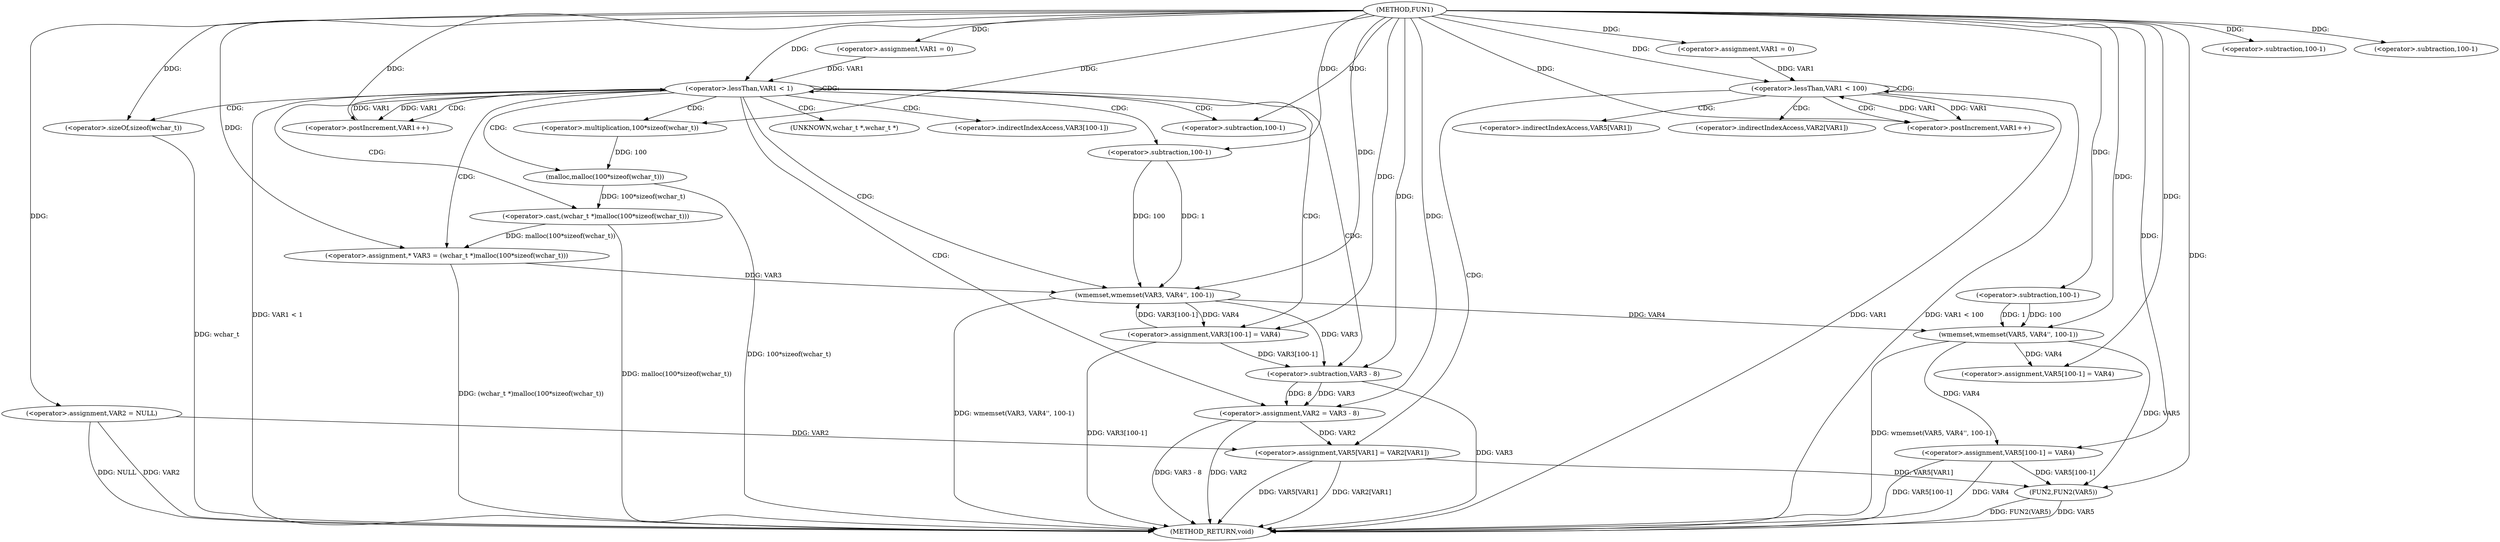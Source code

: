 digraph FUN1 {  
"1000100" [label = "(METHOD,FUN1)" ]
"1000188" [label = "(METHOD_RETURN,void)" ]
"1000104" [label = "(<operator>.assignment,VAR2 = NULL)" ]
"1000108" [label = "(<operator>.assignment,VAR1 = 0)" ]
"1000111" [label = "(<operator>.lessThan,VAR1 < 1)" ]
"1000114" [label = "(<operator>.postIncrement,VAR1++)" ]
"1000119" [label = "(<operator>.assignment,* VAR3 = (wchar_t *)malloc(100*sizeof(wchar_t)))" ]
"1000121" [label = "(<operator>.cast,(wchar_t *)malloc(100*sizeof(wchar_t)))" ]
"1000123" [label = "(malloc,malloc(100*sizeof(wchar_t)))" ]
"1000124" [label = "(<operator>.multiplication,100*sizeof(wchar_t))" ]
"1000126" [label = "(<operator>.sizeOf,sizeof(wchar_t))" ]
"1000128" [label = "(wmemset,wmemset(VAR3, VAR4'', 100-1))" ]
"1000131" [label = "(<operator>.subtraction,100-1)" ]
"1000134" [label = "(<operator>.assignment,VAR3[100-1] = VAR4)" ]
"1000137" [label = "(<operator>.subtraction,100-1)" ]
"1000141" [label = "(<operator>.assignment,VAR2 = VAR3 - 8)" ]
"1000143" [label = "(<operator>.subtraction,VAR3 - 8)" ]
"1000149" [label = "(wmemset,wmemset(VAR5, VAR4'', 100-1))" ]
"1000152" [label = "(<operator>.subtraction,100-1)" ]
"1000155" [label = "(<operator>.assignment,VAR5[100-1] = VAR4)" ]
"1000158" [label = "(<operator>.subtraction,100-1)" ]
"1000163" [label = "(<operator>.assignment,VAR1 = 0)" ]
"1000166" [label = "(<operator>.lessThan,VAR1 < 100)" ]
"1000169" [label = "(<operator>.postIncrement,VAR1++)" ]
"1000172" [label = "(<operator>.assignment,VAR5[VAR1] = VAR2[VAR1])" ]
"1000179" [label = "(<operator>.assignment,VAR5[100-1] = VAR4)" ]
"1000182" [label = "(<operator>.subtraction,100-1)" ]
"1000186" [label = "(FUN2,FUN2(VAR5))" ]
"1000122" [label = "(UNKNOWN,wchar_t *,wchar_t *)" ]
"1000135" [label = "(<operator>.indirectIndexAccess,VAR3[100-1])" ]
"1000173" [label = "(<operator>.indirectIndexAccess,VAR5[VAR1])" ]
"1000176" [label = "(<operator>.indirectIndexAccess,VAR2[VAR1])" ]
  "1000179" -> "1000188"  [ label = "DDG: VAR4"] 
  "1000104" -> "1000188"  [ label = "DDG: VAR2"] 
  "1000166" -> "1000188"  [ label = "DDG: VAR1 < 100"] 
  "1000126" -> "1000188"  [ label = "DDG: wchar_t"] 
  "1000141" -> "1000188"  [ label = "DDG: VAR3 - 8"] 
  "1000128" -> "1000188"  [ label = "DDG: wmemset(VAR3, VAR4'', 100-1)"] 
  "1000111" -> "1000188"  [ label = "DDG: VAR1 < 1"] 
  "1000104" -> "1000188"  [ label = "DDG: NULL"] 
  "1000123" -> "1000188"  [ label = "DDG: 100*sizeof(wchar_t)"] 
  "1000186" -> "1000188"  [ label = "DDG: FUN2(VAR5)"] 
  "1000186" -> "1000188"  [ label = "DDG: VAR5"] 
  "1000141" -> "1000188"  [ label = "DDG: VAR2"] 
  "1000121" -> "1000188"  [ label = "DDG: malloc(100*sizeof(wchar_t))"] 
  "1000143" -> "1000188"  [ label = "DDG: VAR3"] 
  "1000166" -> "1000188"  [ label = "DDG: VAR1"] 
  "1000119" -> "1000188"  [ label = "DDG: (wchar_t *)malloc(100*sizeof(wchar_t))"] 
  "1000179" -> "1000188"  [ label = "DDG: VAR5[100-1]"] 
  "1000149" -> "1000188"  [ label = "DDG: wmemset(VAR5, VAR4'', 100-1)"] 
  "1000172" -> "1000188"  [ label = "DDG: VAR2[VAR1]"] 
  "1000134" -> "1000188"  [ label = "DDG: VAR3[100-1]"] 
  "1000172" -> "1000188"  [ label = "DDG: VAR5[VAR1]"] 
  "1000100" -> "1000104"  [ label = "DDG: "] 
  "1000100" -> "1000108"  [ label = "DDG: "] 
  "1000114" -> "1000111"  [ label = "DDG: VAR1"] 
  "1000108" -> "1000111"  [ label = "DDG: VAR1"] 
  "1000100" -> "1000111"  [ label = "DDG: "] 
  "1000111" -> "1000114"  [ label = "DDG: VAR1"] 
  "1000100" -> "1000114"  [ label = "DDG: "] 
  "1000121" -> "1000119"  [ label = "DDG: malloc(100*sizeof(wchar_t))"] 
  "1000100" -> "1000119"  [ label = "DDG: "] 
  "1000123" -> "1000121"  [ label = "DDG: 100*sizeof(wchar_t)"] 
  "1000124" -> "1000123"  [ label = "DDG: 100"] 
  "1000100" -> "1000124"  [ label = "DDG: "] 
  "1000100" -> "1000126"  [ label = "DDG: "] 
  "1000134" -> "1000128"  [ label = "DDG: VAR3[100-1]"] 
  "1000119" -> "1000128"  [ label = "DDG: VAR3"] 
  "1000100" -> "1000128"  [ label = "DDG: "] 
  "1000131" -> "1000128"  [ label = "DDG: 100"] 
  "1000131" -> "1000128"  [ label = "DDG: 1"] 
  "1000100" -> "1000131"  [ label = "DDG: "] 
  "1000128" -> "1000134"  [ label = "DDG: VAR4"] 
  "1000100" -> "1000134"  [ label = "DDG: "] 
  "1000100" -> "1000137"  [ label = "DDG: "] 
  "1000143" -> "1000141"  [ label = "DDG: VAR3"] 
  "1000143" -> "1000141"  [ label = "DDG: 8"] 
  "1000100" -> "1000141"  [ label = "DDG: "] 
  "1000128" -> "1000143"  [ label = "DDG: VAR3"] 
  "1000134" -> "1000143"  [ label = "DDG: VAR3[100-1]"] 
  "1000100" -> "1000143"  [ label = "DDG: "] 
  "1000100" -> "1000149"  [ label = "DDG: "] 
  "1000128" -> "1000149"  [ label = "DDG: VAR4"] 
  "1000152" -> "1000149"  [ label = "DDG: 100"] 
  "1000152" -> "1000149"  [ label = "DDG: 1"] 
  "1000100" -> "1000152"  [ label = "DDG: "] 
  "1000149" -> "1000155"  [ label = "DDG: VAR4"] 
  "1000100" -> "1000155"  [ label = "DDG: "] 
  "1000100" -> "1000158"  [ label = "DDG: "] 
  "1000100" -> "1000163"  [ label = "DDG: "] 
  "1000163" -> "1000166"  [ label = "DDG: VAR1"] 
  "1000169" -> "1000166"  [ label = "DDG: VAR1"] 
  "1000100" -> "1000166"  [ label = "DDG: "] 
  "1000166" -> "1000169"  [ label = "DDG: VAR1"] 
  "1000100" -> "1000169"  [ label = "DDG: "] 
  "1000141" -> "1000172"  [ label = "DDG: VAR2"] 
  "1000104" -> "1000172"  [ label = "DDG: VAR2"] 
  "1000100" -> "1000179"  [ label = "DDG: "] 
  "1000149" -> "1000179"  [ label = "DDG: VAR4"] 
  "1000100" -> "1000182"  [ label = "DDG: "] 
  "1000179" -> "1000186"  [ label = "DDG: VAR5[100-1]"] 
  "1000172" -> "1000186"  [ label = "DDG: VAR5[VAR1]"] 
  "1000149" -> "1000186"  [ label = "DDG: VAR5"] 
  "1000100" -> "1000186"  [ label = "DDG: "] 
  "1000111" -> "1000121"  [ label = "CDG: "] 
  "1000111" -> "1000131"  [ label = "CDG: "] 
  "1000111" -> "1000143"  [ label = "CDG: "] 
  "1000111" -> "1000111"  [ label = "CDG: "] 
  "1000111" -> "1000126"  [ label = "CDG: "] 
  "1000111" -> "1000128"  [ label = "CDG: "] 
  "1000111" -> "1000137"  [ label = "CDG: "] 
  "1000111" -> "1000141"  [ label = "CDG: "] 
  "1000111" -> "1000123"  [ label = "CDG: "] 
  "1000111" -> "1000124"  [ label = "CDG: "] 
  "1000111" -> "1000119"  [ label = "CDG: "] 
  "1000111" -> "1000135"  [ label = "CDG: "] 
  "1000111" -> "1000114"  [ label = "CDG: "] 
  "1000111" -> "1000134"  [ label = "CDG: "] 
  "1000111" -> "1000122"  [ label = "CDG: "] 
  "1000166" -> "1000173"  [ label = "CDG: "] 
  "1000166" -> "1000166"  [ label = "CDG: "] 
  "1000166" -> "1000176"  [ label = "CDG: "] 
  "1000166" -> "1000172"  [ label = "CDG: "] 
  "1000166" -> "1000169"  [ label = "CDG: "] 
}
